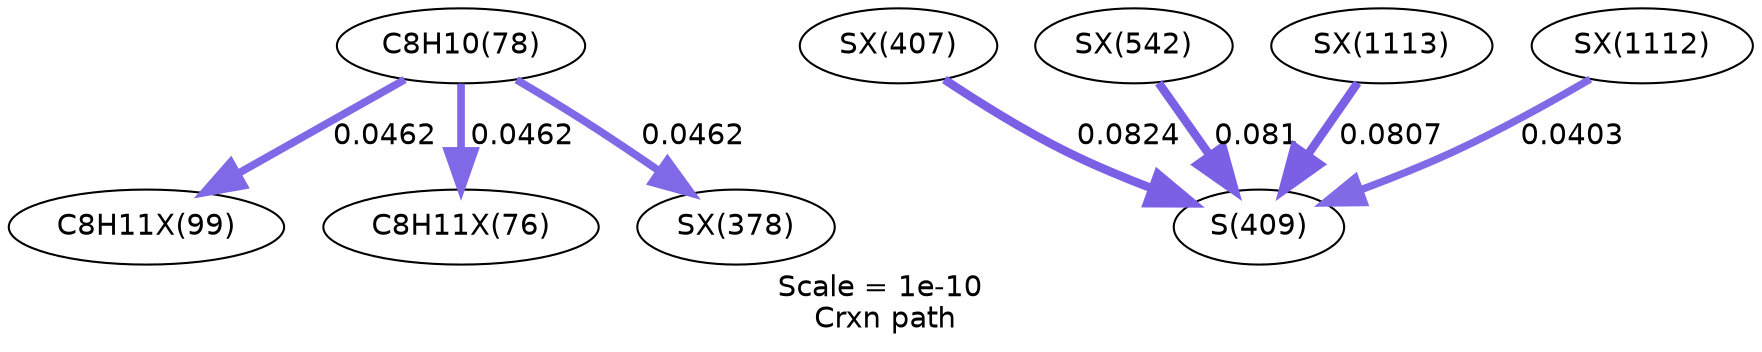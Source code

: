 digraph reaction_paths {
center=1;
s12 -> s75[fontname="Helvetica", style="setlinewidth(3.68)", arrowsize=1.84, color="0.7, 0.546, 0.9"
, label=" 0.0462"];
s12 -> s69[fontname="Helvetica", style="setlinewidth(3.68)", arrowsize=1.84, color="0.7, 0.546, 0.9"
, label=" 0.0462"];
s12 -> s90[fontname="Helvetica", style="setlinewidth(3.68)", arrowsize=1.84, color="0.7, 0.546, 0.9"
, label=" 0.0462"];
s92 -> s21[fontname="Helvetica", style="setlinewidth(4.12)", arrowsize=2.06, color="0.7, 0.582, 0.9"
, label=" 0.0824"];
s98 -> s21[fontname="Helvetica", style="setlinewidth(4.1)", arrowsize=2.05, color="0.7, 0.581, 0.9"
, label=" 0.081"];
s129 -> s21[fontname="Helvetica", style="setlinewidth(4.1)", arrowsize=2.05, color="0.7, 0.581, 0.9"
, label=" 0.0807"];
s128 -> s21[fontname="Helvetica", style="setlinewidth(3.58)", arrowsize=1.79, color="0.7, 0.54, 0.9"
, label=" 0.0403"];
s12 [ fontname="Helvetica", label="C8H10(78)"];
s21 [ fontname="Helvetica", label="S(409)"];
s69 [ fontname="Helvetica", label="C8H11X(76)"];
s75 [ fontname="Helvetica", label="C8H11X(99)"];
s90 [ fontname="Helvetica", label="SX(378)"];
s92 [ fontname="Helvetica", label="SX(407)"];
s98 [ fontname="Helvetica", label="SX(542)"];
s128 [ fontname="Helvetica", label="SX(1112)"];
s129 [ fontname="Helvetica", label="SX(1113)"];
 label = "Scale = 1e-10\l Crxn path";
 fontname = "Helvetica";
}
